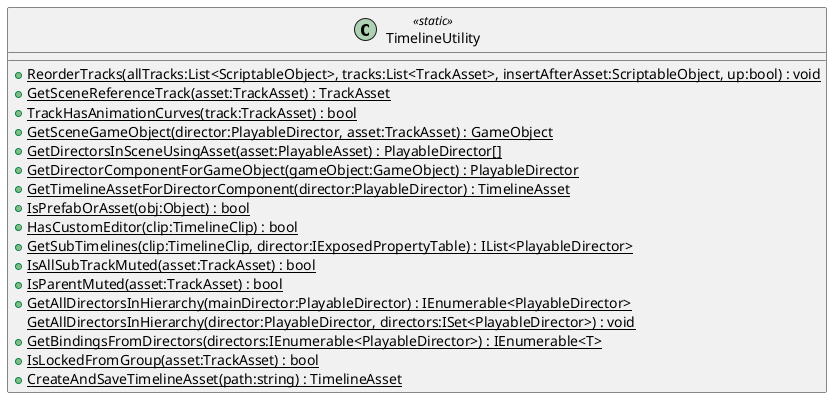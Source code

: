 @startuml
class TimelineUtility <<static>> {
    + {static} ReorderTracks(allTracks:List<ScriptableObject>, tracks:List<TrackAsset>, insertAfterAsset:ScriptableObject, up:bool) : void
    + {static} GetSceneReferenceTrack(asset:TrackAsset) : TrackAsset
    + {static} TrackHasAnimationCurves(track:TrackAsset) : bool
    + {static} GetSceneGameObject(director:PlayableDirector, asset:TrackAsset) : GameObject
    + {static} GetDirectorsInSceneUsingAsset(asset:PlayableAsset) : PlayableDirector[]
    + {static} GetDirectorComponentForGameObject(gameObject:GameObject) : PlayableDirector
    + {static} GetTimelineAssetForDirectorComponent(director:PlayableDirector) : TimelineAsset
    + {static} IsPrefabOrAsset(obj:Object) : bool
    + {static} HasCustomEditor(clip:TimelineClip) : bool
    + {static} GetSubTimelines(clip:TimelineClip, director:IExposedPropertyTable) : IList<PlayableDirector>
    + {static} IsAllSubTrackMuted(asset:TrackAsset) : bool
    + {static} IsParentMuted(asset:TrackAsset) : bool
    + {static} GetAllDirectorsInHierarchy(mainDirector:PlayableDirector) : IEnumerable<PlayableDirector>
    {static} GetAllDirectorsInHierarchy(director:PlayableDirector, directors:ISet<PlayableDirector>) : void
    + {static} GetBindingsFromDirectors(directors:IEnumerable<PlayableDirector>) : IEnumerable<T>
    + {static} IsLockedFromGroup(asset:TrackAsset) : bool
    + {static} CreateAndSaveTimelineAsset(path:string) : TimelineAsset
}
@enduml
